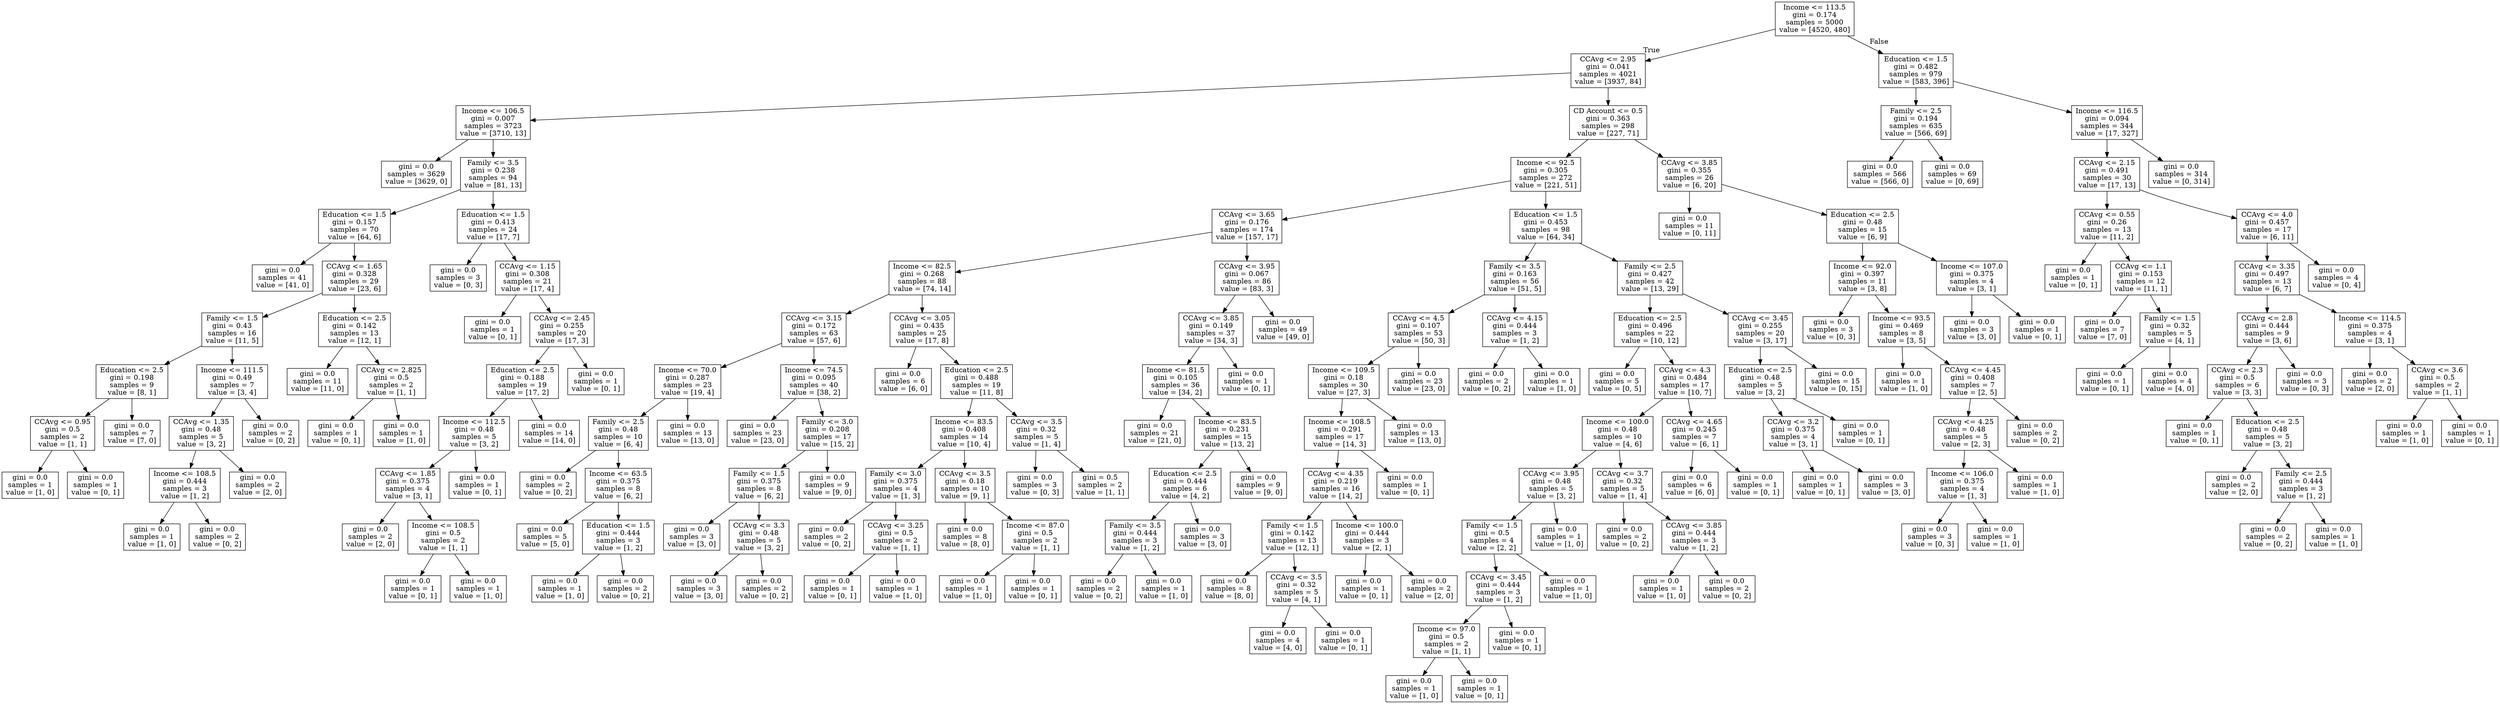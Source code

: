 digraph Tree {
node [shape=box] ;
0 [label="Income <= 113.5\ngini = 0.174\nsamples = 5000\nvalue = [4520, 480]"] ;
1 [label="CCAvg <= 2.95\ngini = 0.041\nsamples = 4021\nvalue = [3937, 84]"] ;
0 -> 1 [labeldistance=2.5, labelangle=45, headlabel="True"] ;
2 [label="Income <= 106.5\ngini = 0.007\nsamples = 3723\nvalue = [3710, 13]"] ;
1 -> 2 ;
3 [label="gini = 0.0\nsamples = 3629\nvalue = [3629, 0]"] ;
2 -> 3 ;
4 [label="Family <= 3.5\ngini = 0.238\nsamples = 94\nvalue = [81, 13]"] ;
2 -> 4 ;
5 [label="Education <= 1.5\ngini = 0.157\nsamples = 70\nvalue = [64, 6]"] ;
4 -> 5 ;
6 [label="gini = 0.0\nsamples = 41\nvalue = [41, 0]"] ;
5 -> 6 ;
7 [label="CCAvg <= 1.65\ngini = 0.328\nsamples = 29\nvalue = [23, 6]"] ;
5 -> 7 ;
8 [label="Family <= 1.5\ngini = 0.43\nsamples = 16\nvalue = [11, 5]"] ;
7 -> 8 ;
9 [label="Education <= 2.5\ngini = 0.198\nsamples = 9\nvalue = [8, 1]"] ;
8 -> 9 ;
10 [label="CCAvg <= 0.95\ngini = 0.5\nsamples = 2\nvalue = [1, 1]"] ;
9 -> 10 ;
11 [label="gini = 0.0\nsamples = 1\nvalue = [1, 0]"] ;
10 -> 11 ;
12 [label="gini = 0.0\nsamples = 1\nvalue = [0, 1]"] ;
10 -> 12 ;
13 [label="gini = 0.0\nsamples = 7\nvalue = [7, 0]"] ;
9 -> 13 ;
14 [label="Income <= 111.5\ngini = 0.49\nsamples = 7\nvalue = [3, 4]"] ;
8 -> 14 ;
15 [label="CCAvg <= 1.35\ngini = 0.48\nsamples = 5\nvalue = [3, 2]"] ;
14 -> 15 ;
16 [label="Income <= 108.5\ngini = 0.444\nsamples = 3\nvalue = [1, 2]"] ;
15 -> 16 ;
17 [label="gini = 0.0\nsamples = 1\nvalue = [1, 0]"] ;
16 -> 17 ;
18 [label="gini = 0.0\nsamples = 2\nvalue = [0, 2]"] ;
16 -> 18 ;
19 [label="gini = 0.0\nsamples = 2\nvalue = [2, 0]"] ;
15 -> 19 ;
20 [label="gini = 0.0\nsamples = 2\nvalue = [0, 2]"] ;
14 -> 20 ;
21 [label="Education <= 2.5\ngini = 0.142\nsamples = 13\nvalue = [12, 1]"] ;
7 -> 21 ;
22 [label="gini = 0.0\nsamples = 11\nvalue = [11, 0]"] ;
21 -> 22 ;
23 [label="CCAvg <= 2.825\ngini = 0.5\nsamples = 2\nvalue = [1, 1]"] ;
21 -> 23 ;
24 [label="gini = 0.0\nsamples = 1\nvalue = [0, 1]"] ;
23 -> 24 ;
25 [label="gini = 0.0\nsamples = 1\nvalue = [1, 0]"] ;
23 -> 25 ;
26 [label="Education <= 1.5\ngini = 0.413\nsamples = 24\nvalue = [17, 7]"] ;
4 -> 26 ;
27 [label="gini = 0.0\nsamples = 3\nvalue = [0, 3]"] ;
26 -> 27 ;
28 [label="CCAvg <= 1.15\ngini = 0.308\nsamples = 21\nvalue = [17, 4]"] ;
26 -> 28 ;
29 [label="gini = 0.0\nsamples = 1\nvalue = [0, 1]"] ;
28 -> 29 ;
30 [label="CCAvg <= 2.45\ngini = 0.255\nsamples = 20\nvalue = [17, 3]"] ;
28 -> 30 ;
31 [label="Education <= 2.5\ngini = 0.188\nsamples = 19\nvalue = [17, 2]"] ;
30 -> 31 ;
32 [label="Income <= 112.5\ngini = 0.48\nsamples = 5\nvalue = [3, 2]"] ;
31 -> 32 ;
33 [label="CCAvg <= 1.85\ngini = 0.375\nsamples = 4\nvalue = [3, 1]"] ;
32 -> 33 ;
34 [label="gini = 0.0\nsamples = 2\nvalue = [2, 0]"] ;
33 -> 34 ;
35 [label="Income <= 108.5\ngini = 0.5\nsamples = 2\nvalue = [1, 1]"] ;
33 -> 35 ;
36 [label="gini = 0.0\nsamples = 1\nvalue = [0, 1]"] ;
35 -> 36 ;
37 [label="gini = 0.0\nsamples = 1\nvalue = [1, 0]"] ;
35 -> 37 ;
38 [label="gini = 0.0\nsamples = 1\nvalue = [0, 1]"] ;
32 -> 38 ;
39 [label="gini = 0.0\nsamples = 14\nvalue = [14, 0]"] ;
31 -> 39 ;
40 [label="gini = 0.0\nsamples = 1\nvalue = [0, 1]"] ;
30 -> 40 ;
41 [label="CD Account <= 0.5\ngini = 0.363\nsamples = 298\nvalue = [227, 71]"] ;
1 -> 41 ;
42 [label="Income <= 92.5\ngini = 0.305\nsamples = 272\nvalue = [221, 51]"] ;
41 -> 42 ;
43 [label="CCAvg <= 3.65\ngini = 0.176\nsamples = 174\nvalue = [157, 17]"] ;
42 -> 43 ;
44 [label="Income <= 82.5\ngini = 0.268\nsamples = 88\nvalue = [74, 14]"] ;
43 -> 44 ;
45 [label="CCAvg <= 3.15\ngini = 0.172\nsamples = 63\nvalue = [57, 6]"] ;
44 -> 45 ;
46 [label="Income <= 70.0\ngini = 0.287\nsamples = 23\nvalue = [19, 4]"] ;
45 -> 46 ;
47 [label="Family <= 2.5\ngini = 0.48\nsamples = 10\nvalue = [6, 4]"] ;
46 -> 47 ;
48 [label="gini = 0.0\nsamples = 2\nvalue = [0, 2]"] ;
47 -> 48 ;
49 [label="Income <= 63.5\ngini = 0.375\nsamples = 8\nvalue = [6, 2]"] ;
47 -> 49 ;
50 [label="gini = 0.0\nsamples = 5\nvalue = [5, 0]"] ;
49 -> 50 ;
51 [label="Education <= 1.5\ngini = 0.444\nsamples = 3\nvalue = [1, 2]"] ;
49 -> 51 ;
52 [label="gini = 0.0\nsamples = 1\nvalue = [1, 0]"] ;
51 -> 52 ;
53 [label="gini = 0.0\nsamples = 2\nvalue = [0, 2]"] ;
51 -> 53 ;
54 [label="gini = 0.0\nsamples = 13\nvalue = [13, 0]"] ;
46 -> 54 ;
55 [label="Income <= 74.5\ngini = 0.095\nsamples = 40\nvalue = [38, 2]"] ;
45 -> 55 ;
56 [label="gini = 0.0\nsamples = 23\nvalue = [23, 0]"] ;
55 -> 56 ;
57 [label="Family <= 3.0\ngini = 0.208\nsamples = 17\nvalue = [15, 2]"] ;
55 -> 57 ;
58 [label="Family <= 1.5\ngini = 0.375\nsamples = 8\nvalue = [6, 2]"] ;
57 -> 58 ;
59 [label="gini = 0.0\nsamples = 3\nvalue = [3, 0]"] ;
58 -> 59 ;
60 [label="CCAvg <= 3.3\ngini = 0.48\nsamples = 5\nvalue = [3, 2]"] ;
58 -> 60 ;
61 [label="gini = 0.0\nsamples = 3\nvalue = [3, 0]"] ;
60 -> 61 ;
62 [label="gini = 0.0\nsamples = 2\nvalue = [0, 2]"] ;
60 -> 62 ;
63 [label="gini = 0.0\nsamples = 9\nvalue = [9, 0]"] ;
57 -> 63 ;
64 [label="CCAvg <= 3.05\ngini = 0.435\nsamples = 25\nvalue = [17, 8]"] ;
44 -> 64 ;
65 [label="gini = 0.0\nsamples = 6\nvalue = [6, 0]"] ;
64 -> 65 ;
66 [label="Education <= 2.5\ngini = 0.488\nsamples = 19\nvalue = [11, 8]"] ;
64 -> 66 ;
67 [label="Income <= 83.5\ngini = 0.408\nsamples = 14\nvalue = [10, 4]"] ;
66 -> 67 ;
68 [label="Family <= 3.0\ngini = 0.375\nsamples = 4\nvalue = [1, 3]"] ;
67 -> 68 ;
69 [label="gini = 0.0\nsamples = 2\nvalue = [0, 2]"] ;
68 -> 69 ;
70 [label="CCAvg <= 3.25\ngini = 0.5\nsamples = 2\nvalue = [1, 1]"] ;
68 -> 70 ;
71 [label="gini = 0.0\nsamples = 1\nvalue = [0, 1]"] ;
70 -> 71 ;
72 [label="gini = 0.0\nsamples = 1\nvalue = [1, 0]"] ;
70 -> 72 ;
73 [label="CCAvg <= 3.5\ngini = 0.18\nsamples = 10\nvalue = [9, 1]"] ;
67 -> 73 ;
74 [label="gini = 0.0\nsamples = 8\nvalue = [8, 0]"] ;
73 -> 74 ;
75 [label="Income <= 87.0\ngini = 0.5\nsamples = 2\nvalue = [1, 1]"] ;
73 -> 75 ;
76 [label="gini = 0.0\nsamples = 1\nvalue = [1, 0]"] ;
75 -> 76 ;
77 [label="gini = 0.0\nsamples = 1\nvalue = [0, 1]"] ;
75 -> 77 ;
78 [label="CCAvg <= 3.5\ngini = 0.32\nsamples = 5\nvalue = [1, 4]"] ;
66 -> 78 ;
79 [label="gini = 0.0\nsamples = 3\nvalue = [0, 3]"] ;
78 -> 79 ;
80 [label="gini = 0.5\nsamples = 2\nvalue = [1, 1]"] ;
78 -> 80 ;
81 [label="CCAvg <= 3.95\ngini = 0.067\nsamples = 86\nvalue = [83, 3]"] ;
43 -> 81 ;
82 [label="CCAvg <= 3.85\ngini = 0.149\nsamples = 37\nvalue = [34, 3]"] ;
81 -> 82 ;
83 [label="Income <= 81.5\ngini = 0.105\nsamples = 36\nvalue = [34, 2]"] ;
82 -> 83 ;
84 [label="gini = 0.0\nsamples = 21\nvalue = [21, 0]"] ;
83 -> 84 ;
85 [label="Income <= 83.5\ngini = 0.231\nsamples = 15\nvalue = [13, 2]"] ;
83 -> 85 ;
86 [label="Education <= 2.5\ngini = 0.444\nsamples = 6\nvalue = [4, 2]"] ;
85 -> 86 ;
87 [label="Family <= 3.5\ngini = 0.444\nsamples = 3\nvalue = [1, 2]"] ;
86 -> 87 ;
88 [label="gini = 0.0\nsamples = 2\nvalue = [0, 2]"] ;
87 -> 88 ;
89 [label="gini = 0.0\nsamples = 1\nvalue = [1, 0]"] ;
87 -> 89 ;
90 [label="gini = 0.0\nsamples = 3\nvalue = [3, 0]"] ;
86 -> 90 ;
91 [label="gini = 0.0\nsamples = 9\nvalue = [9, 0]"] ;
85 -> 91 ;
92 [label="gini = 0.0\nsamples = 1\nvalue = [0, 1]"] ;
82 -> 92 ;
93 [label="gini = 0.0\nsamples = 49\nvalue = [49, 0]"] ;
81 -> 93 ;
94 [label="Education <= 1.5\ngini = 0.453\nsamples = 98\nvalue = [64, 34]"] ;
42 -> 94 ;
95 [label="Family <= 3.5\ngini = 0.163\nsamples = 56\nvalue = [51, 5]"] ;
94 -> 95 ;
96 [label="CCAvg <= 4.5\ngini = 0.107\nsamples = 53\nvalue = [50, 3]"] ;
95 -> 96 ;
97 [label="Income <= 109.5\ngini = 0.18\nsamples = 30\nvalue = [27, 3]"] ;
96 -> 97 ;
98 [label="Income <= 108.5\ngini = 0.291\nsamples = 17\nvalue = [14, 3]"] ;
97 -> 98 ;
99 [label="CCAvg <= 4.35\ngini = 0.219\nsamples = 16\nvalue = [14, 2]"] ;
98 -> 99 ;
100 [label="Family <= 1.5\ngini = 0.142\nsamples = 13\nvalue = [12, 1]"] ;
99 -> 100 ;
101 [label="gini = 0.0\nsamples = 8\nvalue = [8, 0]"] ;
100 -> 101 ;
102 [label="CCAvg <= 3.5\ngini = 0.32\nsamples = 5\nvalue = [4, 1]"] ;
100 -> 102 ;
103 [label="gini = 0.0\nsamples = 4\nvalue = [4, 0]"] ;
102 -> 103 ;
104 [label="gini = 0.0\nsamples = 1\nvalue = [0, 1]"] ;
102 -> 104 ;
105 [label="Income <= 100.0\ngini = 0.444\nsamples = 3\nvalue = [2, 1]"] ;
99 -> 105 ;
106 [label="gini = 0.0\nsamples = 1\nvalue = [0, 1]"] ;
105 -> 106 ;
107 [label="gini = 0.0\nsamples = 2\nvalue = [2, 0]"] ;
105 -> 107 ;
108 [label="gini = 0.0\nsamples = 1\nvalue = [0, 1]"] ;
98 -> 108 ;
109 [label="gini = 0.0\nsamples = 13\nvalue = [13, 0]"] ;
97 -> 109 ;
110 [label="gini = 0.0\nsamples = 23\nvalue = [23, 0]"] ;
96 -> 110 ;
111 [label="CCAvg <= 4.15\ngini = 0.444\nsamples = 3\nvalue = [1, 2]"] ;
95 -> 111 ;
112 [label="gini = 0.0\nsamples = 2\nvalue = [0, 2]"] ;
111 -> 112 ;
113 [label="gini = 0.0\nsamples = 1\nvalue = [1, 0]"] ;
111 -> 113 ;
114 [label="Family <= 2.5\ngini = 0.427\nsamples = 42\nvalue = [13, 29]"] ;
94 -> 114 ;
115 [label="Education <= 2.5\ngini = 0.496\nsamples = 22\nvalue = [10, 12]"] ;
114 -> 115 ;
116 [label="gini = 0.0\nsamples = 5\nvalue = [0, 5]"] ;
115 -> 116 ;
117 [label="CCAvg <= 4.3\ngini = 0.484\nsamples = 17\nvalue = [10, 7]"] ;
115 -> 117 ;
118 [label="Income <= 100.0\ngini = 0.48\nsamples = 10\nvalue = [4, 6]"] ;
117 -> 118 ;
119 [label="CCAvg <= 3.95\ngini = 0.48\nsamples = 5\nvalue = [3, 2]"] ;
118 -> 119 ;
120 [label="Family <= 1.5\ngini = 0.5\nsamples = 4\nvalue = [2, 2]"] ;
119 -> 120 ;
121 [label="CCAvg <= 3.45\ngini = 0.444\nsamples = 3\nvalue = [1, 2]"] ;
120 -> 121 ;
122 [label="Income <= 97.0\ngini = 0.5\nsamples = 2\nvalue = [1, 1]"] ;
121 -> 122 ;
123 [label="gini = 0.0\nsamples = 1\nvalue = [1, 0]"] ;
122 -> 123 ;
124 [label="gini = 0.0\nsamples = 1\nvalue = [0, 1]"] ;
122 -> 124 ;
125 [label="gini = 0.0\nsamples = 1\nvalue = [0, 1]"] ;
121 -> 125 ;
126 [label="gini = 0.0\nsamples = 1\nvalue = [1, 0]"] ;
120 -> 126 ;
127 [label="gini = 0.0\nsamples = 1\nvalue = [1, 0]"] ;
119 -> 127 ;
128 [label="CCAvg <= 3.7\ngini = 0.32\nsamples = 5\nvalue = [1, 4]"] ;
118 -> 128 ;
129 [label="gini = 0.0\nsamples = 2\nvalue = [0, 2]"] ;
128 -> 129 ;
130 [label="CCAvg <= 3.85\ngini = 0.444\nsamples = 3\nvalue = [1, 2]"] ;
128 -> 130 ;
131 [label="gini = 0.0\nsamples = 1\nvalue = [1, 0]"] ;
130 -> 131 ;
132 [label="gini = 0.0\nsamples = 2\nvalue = [0, 2]"] ;
130 -> 132 ;
133 [label="CCAvg <= 4.65\ngini = 0.245\nsamples = 7\nvalue = [6, 1]"] ;
117 -> 133 ;
134 [label="gini = 0.0\nsamples = 6\nvalue = [6, 0]"] ;
133 -> 134 ;
135 [label="gini = 0.0\nsamples = 1\nvalue = [0, 1]"] ;
133 -> 135 ;
136 [label="CCAvg <= 3.45\ngini = 0.255\nsamples = 20\nvalue = [3, 17]"] ;
114 -> 136 ;
137 [label="Education <= 2.5\ngini = 0.48\nsamples = 5\nvalue = [3, 2]"] ;
136 -> 137 ;
138 [label="CCAvg <= 3.2\ngini = 0.375\nsamples = 4\nvalue = [3, 1]"] ;
137 -> 138 ;
139 [label="gini = 0.0\nsamples = 1\nvalue = [0, 1]"] ;
138 -> 139 ;
140 [label="gini = 0.0\nsamples = 3\nvalue = [3, 0]"] ;
138 -> 140 ;
141 [label="gini = 0.0\nsamples = 1\nvalue = [0, 1]"] ;
137 -> 141 ;
142 [label="gini = 0.0\nsamples = 15\nvalue = [0, 15]"] ;
136 -> 142 ;
143 [label="CCAvg <= 3.85\ngini = 0.355\nsamples = 26\nvalue = [6, 20]"] ;
41 -> 143 ;
144 [label="gini = 0.0\nsamples = 11\nvalue = [0, 11]"] ;
143 -> 144 ;
145 [label="Education <= 2.5\ngini = 0.48\nsamples = 15\nvalue = [6, 9]"] ;
143 -> 145 ;
146 [label="Income <= 92.0\ngini = 0.397\nsamples = 11\nvalue = [3, 8]"] ;
145 -> 146 ;
147 [label="gini = 0.0\nsamples = 3\nvalue = [0, 3]"] ;
146 -> 147 ;
148 [label="Income <= 93.5\ngini = 0.469\nsamples = 8\nvalue = [3, 5]"] ;
146 -> 148 ;
149 [label="gini = 0.0\nsamples = 1\nvalue = [1, 0]"] ;
148 -> 149 ;
150 [label="CCAvg <= 4.45\ngini = 0.408\nsamples = 7\nvalue = [2, 5]"] ;
148 -> 150 ;
151 [label="CCAvg <= 4.25\ngini = 0.48\nsamples = 5\nvalue = [2, 3]"] ;
150 -> 151 ;
152 [label="Income <= 106.0\ngini = 0.375\nsamples = 4\nvalue = [1, 3]"] ;
151 -> 152 ;
153 [label="gini = 0.0\nsamples = 3\nvalue = [0, 3]"] ;
152 -> 153 ;
154 [label="gini = 0.0\nsamples = 1\nvalue = [1, 0]"] ;
152 -> 154 ;
155 [label="gini = 0.0\nsamples = 1\nvalue = [1, 0]"] ;
151 -> 155 ;
156 [label="gini = 0.0\nsamples = 2\nvalue = [0, 2]"] ;
150 -> 156 ;
157 [label="Income <= 107.0\ngini = 0.375\nsamples = 4\nvalue = [3, 1]"] ;
145 -> 157 ;
158 [label="gini = 0.0\nsamples = 3\nvalue = [3, 0]"] ;
157 -> 158 ;
159 [label="gini = 0.0\nsamples = 1\nvalue = [0, 1]"] ;
157 -> 159 ;
160 [label="Education <= 1.5\ngini = 0.482\nsamples = 979\nvalue = [583, 396]"] ;
0 -> 160 [labeldistance=2.5, labelangle=-45, headlabel="False"] ;
161 [label="Family <= 2.5\ngini = 0.194\nsamples = 635\nvalue = [566, 69]"] ;
160 -> 161 ;
162 [label="gini = 0.0\nsamples = 566\nvalue = [566, 0]"] ;
161 -> 162 ;
163 [label="gini = 0.0\nsamples = 69\nvalue = [0, 69]"] ;
161 -> 163 ;
164 [label="Income <= 116.5\ngini = 0.094\nsamples = 344\nvalue = [17, 327]"] ;
160 -> 164 ;
165 [label="CCAvg <= 2.15\ngini = 0.491\nsamples = 30\nvalue = [17, 13]"] ;
164 -> 165 ;
166 [label="CCAvg <= 0.55\ngini = 0.26\nsamples = 13\nvalue = [11, 2]"] ;
165 -> 166 ;
167 [label="gini = 0.0\nsamples = 1\nvalue = [0, 1]"] ;
166 -> 167 ;
168 [label="CCAvg <= 1.1\ngini = 0.153\nsamples = 12\nvalue = [11, 1]"] ;
166 -> 168 ;
169 [label="gini = 0.0\nsamples = 7\nvalue = [7, 0]"] ;
168 -> 169 ;
170 [label="Family <= 1.5\ngini = 0.32\nsamples = 5\nvalue = [4, 1]"] ;
168 -> 170 ;
171 [label="gini = 0.0\nsamples = 1\nvalue = [0, 1]"] ;
170 -> 171 ;
172 [label="gini = 0.0\nsamples = 4\nvalue = [4, 0]"] ;
170 -> 172 ;
173 [label="CCAvg <= 4.0\ngini = 0.457\nsamples = 17\nvalue = [6, 11]"] ;
165 -> 173 ;
174 [label="CCAvg <= 3.35\ngini = 0.497\nsamples = 13\nvalue = [6, 7]"] ;
173 -> 174 ;
175 [label="CCAvg <= 2.8\ngini = 0.444\nsamples = 9\nvalue = [3, 6]"] ;
174 -> 175 ;
176 [label="CCAvg <= 2.3\ngini = 0.5\nsamples = 6\nvalue = [3, 3]"] ;
175 -> 176 ;
177 [label="gini = 0.0\nsamples = 1\nvalue = [0, 1]"] ;
176 -> 177 ;
178 [label="Education <= 2.5\ngini = 0.48\nsamples = 5\nvalue = [3, 2]"] ;
176 -> 178 ;
179 [label="gini = 0.0\nsamples = 2\nvalue = [2, 0]"] ;
178 -> 179 ;
180 [label="Family <= 2.5\ngini = 0.444\nsamples = 3\nvalue = [1, 2]"] ;
178 -> 180 ;
181 [label="gini = 0.0\nsamples = 2\nvalue = [0, 2]"] ;
180 -> 181 ;
182 [label="gini = 0.0\nsamples = 1\nvalue = [1, 0]"] ;
180 -> 182 ;
183 [label="gini = 0.0\nsamples = 3\nvalue = [0, 3]"] ;
175 -> 183 ;
184 [label="Income <= 114.5\ngini = 0.375\nsamples = 4\nvalue = [3, 1]"] ;
174 -> 184 ;
185 [label="gini = 0.0\nsamples = 2\nvalue = [2, 0]"] ;
184 -> 185 ;
186 [label="CCAvg <= 3.6\ngini = 0.5\nsamples = 2\nvalue = [1, 1]"] ;
184 -> 186 ;
187 [label="gini = 0.0\nsamples = 1\nvalue = [1, 0]"] ;
186 -> 187 ;
188 [label="gini = 0.0\nsamples = 1\nvalue = [0, 1]"] ;
186 -> 188 ;
189 [label="gini = 0.0\nsamples = 4\nvalue = [0, 4]"] ;
173 -> 189 ;
190 [label="gini = 0.0\nsamples = 314\nvalue = [0, 314]"] ;
164 -> 190 ;
}